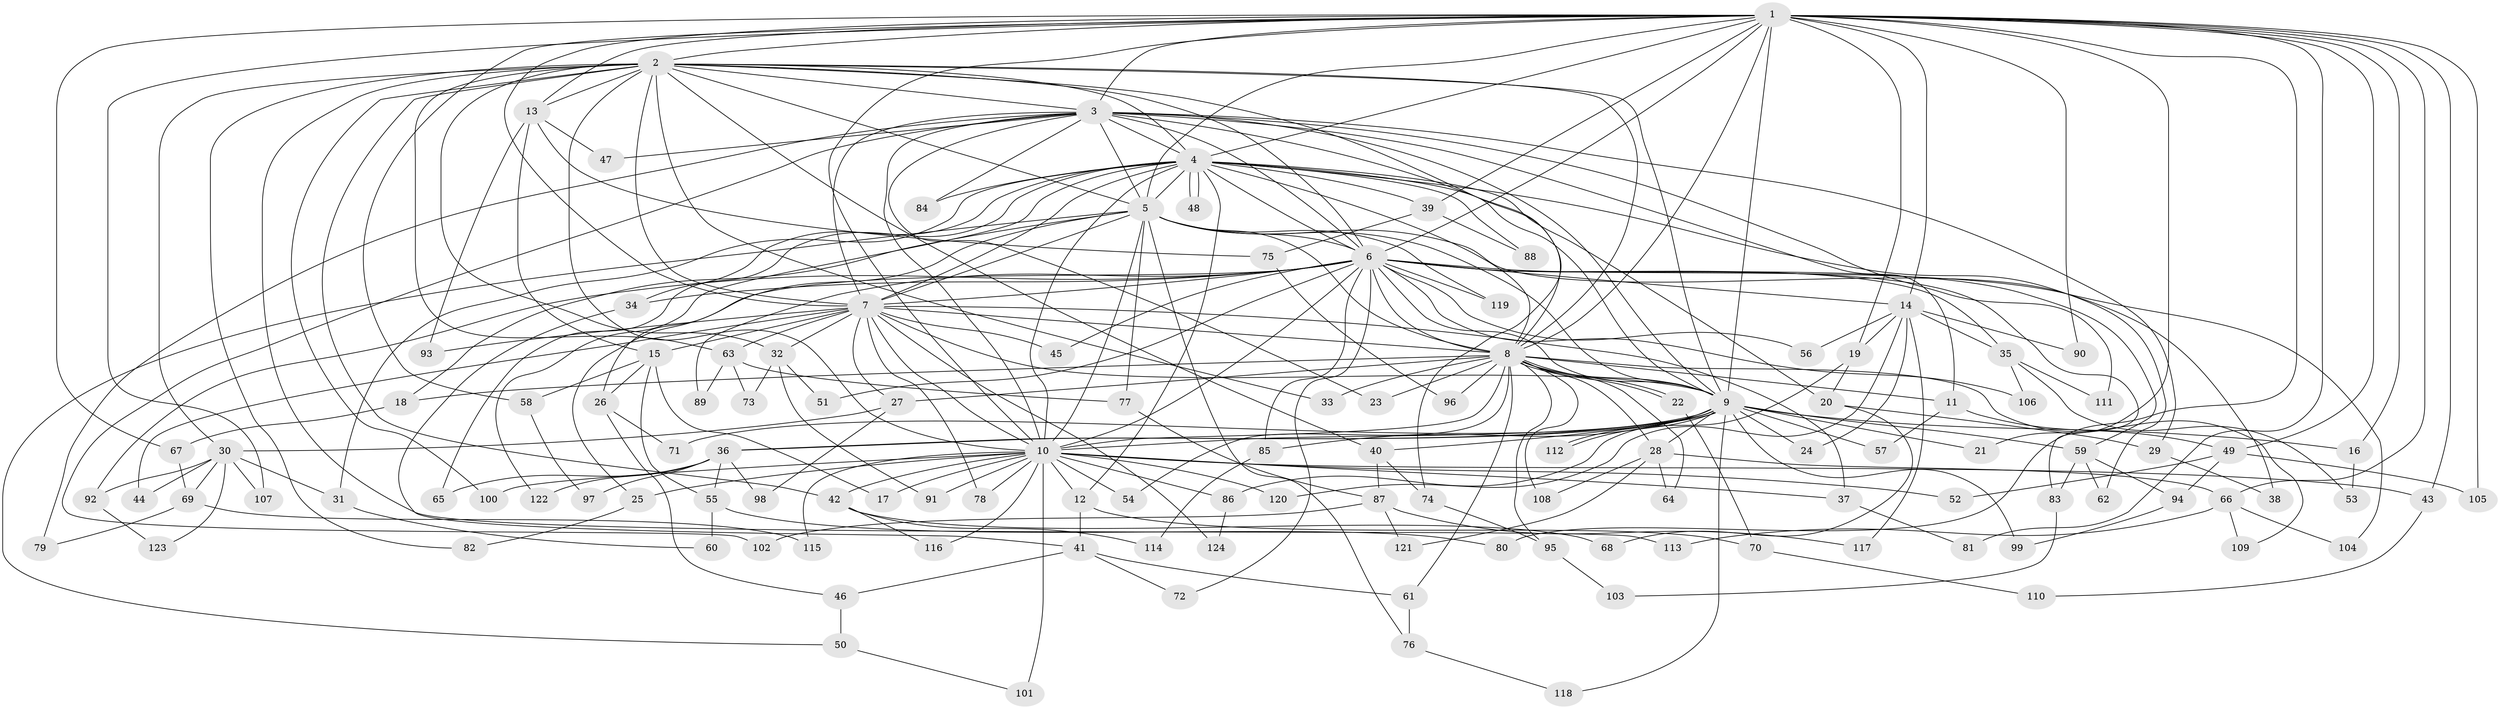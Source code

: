 // Generated by graph-tools (version 1.1) at 2025/45/03/09/25 04:45:53]
// undirected, 124 vertices, 273 edges
graph export_dot {
graph [start="1"]
  node [color=gray90,style=filled];
  1;
  2;
  3;
  4;
  5;
  6;
  7;
  8;
  9;
  10;
  11;
  12;
  13;
  14;
  15;
  16;
  17;
  18;
  19;
  20;
  21;
  22;
  23;
  24;
  25;
  26;
  27;
  28;
  29;
  30;
  31;
  32;
  33;
  34;
  35;
  36;
  37;
  38;
  39;
  40;
  41;
  42;
  43;
  44;
  45;
  46;
  47;
  48;
  49;
  50;
  51;
  52;
  53;
  54;
  55;
  56;
  57;
  58;
  59;
  60;
  61;
  62;
  63;
  64;
  65;
  66;
  67;
  68;
  69;
  70;
  71;
  72;
  73;
  74;
  75;
  76;
  77;
  78;
  79;
  80;
  81;
  82;
  83;
  84;
  85;
  86;
  87;
  88;
  89;
  90;
  91;
  92;
  93;
  94;
  95;
  96;
  97;
  98;
  99;
  100;
  101;
  102;
  103;
  104;
  105;
  106;
  107;
  108;
  109;
  110;
  111;
  112;
  113;
  114;
  115;
  116;
  117;
  118;
  119;
  120;
  121;
  122;
  123;
  124;
  1 -- 2;
  1 -- 3;
  1 -- 4;
  1 -- 5;
  1 -- 6;
  1 -- 7;
  1 -- 8;
  1 -- 9;
  1 -- 10;
  1 -- 13;
  1 -- 14;
  1 -- 16;
  1 -- 19;
  1 -- 21;
  1 -- 39;
  1 -- 43;
  1 -- 49;
  1 -- 58;
  1 -- 66;
  1 -- 67;
  1 -- 80;
  1 -- 81;
  1 -- 90;
  1 -- 105;
  1 -- 107;
  2 -- 3;
  2 -- 4;
  2 -- 5;
  2 -- 6;
  2 -- 7;
  2 -- 8;
  2 -- 9;
  2 -- 10;
  2 -- 13;
  2 -- 30;
  2 -- 32;
  2 -- 33;
  2 -- 40;
  2 -- 42;
  2 -- 63;
  2 -- 74;
  2 -- 82;
  2 -- 100;
  2 -- 113;
  3 -- 4;
  3 -- 5;
  3 -- 6;
  3 -- 7;
  3 -- 8;
  3 -- 9;
  3 -- 10;
  3 -- 11;
  3 -- 23;
  3 -- 29;
  3 -- 47;
  3 -- 79;
  3 -- 84;
  3 -- 102;
  3 -- 111;
  4 -- 5;
  4 -- 6;
  4 -- 7;
  4 -- 8;
  4 -- 9;
  4 -- 10;
  4 -- 12;
  4 -- 20;
  4 -- 31;
  4 -- 34;
  4 -- 39;
  4 -- 48;
  4 -- 48;
  4 -- 62;
  4 -- 65;
  4 -- 84;
  4 -- 88;
  4 -- 122;
  5 -- 6;
  5 -- 7;
  5 -- 8;
  5 -- 9;
  5 -- 10;
  5 -- 18;
  5 -- 26;
  5 -- 38;
  5 -- 50;
  5 -- 76;
  5 -- 77;
  5 -- 119;
  6 -- 7;
  6 -- 8;
  6 -- 9;
  6 -- 10;
  6 -- 14;
  6 -- 25;
  6 -- 34;
  6 -- 35;
  6 -- 45;
  6 -- 51;
  6 -- 56;
  6 -- 59;
  6 -- 72;
  6 -- 83;
  6 -- 85;
  6 -- 89;
  6 -- 92;
  6 -- 104;
  6 -- 106;
  6 -- 119;
  7 -- 8;
  7 -- 9;
  7 -- 10;
  7 -- 15;
  7 -- 27;
  7 -- 32;
  7 -- 37;
  7 -- 44;
  7 -- 45;
  7 -- 63;
  7 -- 78;
  7 -- 93;
  7 -- 124;
  8 -- 9;
  8 -- 10;
  8 -- 11;
  8 -- 18;
  8 -- 22;
  8 -- 22;
  8 -- 23;
  8 -- 27;
  8 -- 28;
  8 -- 33;
  8 -- 54;
  8 -- 61;
  8 -- 64;
  8 -- 95;
  8 -- 96;
  8 -- 108;
  8 -- 109;
  9 -- 10;
  9 -- 16;
  9 -- 21;
  9 -- 24;
  9 -- 28;
  9 -- 36;
  9 -- 36;
  9 -- 40;
  9 -- 57;
  9 -- 59;
  9 -- 71;
  9 -- 85;
  9 -- 99;
  9 -- 112;
  9 -- 112;
  9 -- 118;
  10 -- 12;
  10 -- 17;
  10 -- 25;
  10 -- 37;
  10 -- 42;
  10 -- 43;
  10 -- 52;
  10 -- 54;
  10 -- 78;
  10 -- 86;
  10 -- 91;
  10 -- 100;
  10 -- 101;
  10 -- 115;
  10 -- 116;
  10 -- 120;
  11 -- 49;
  11 -- 57;
  12 -- 41;
  12 -- 70;
  13 -- 15;
  13 -- 47;
  13 -- 75;
  13 -- 93;
  14 -- 19;
  14 -- 24;
  14 -- 35;
  14 -- 56;
  14 -- 90;
  14 -- 117;
  14 -- 120;
  15 -- 17;
  15 -- 26;
  15 -- 55;
  15 -- 58;
  16 -- 53;
  18 -- 67;
  19 -- 20;
  19 -- 86;
  20 -- 29;
  20 -- 68;
  22 -- 70;
  25 -- 82;
  26 -- 46;
  26 -- 71;
  27 -- 30;
  27 -- 98;
  28 -- 64;
  28 -- 66;
  28 -- 108;
  28 -- 121;
  29 -- 38;
  30 -- 31;
  30 -- 44;
  30 -- 69;
  30 -- 92;
  30 -- 107;
  30 -- 123;
  31 -- 60;
  32 -- 51;
  32 -- 73;
  32 -- 91;
  34 -- 41;
  35 -- 53;
  35 -- 106;
  35 -- 111;
  36 -- 55;
  36 -- 65;
  36 -- 97;
  36 -- 98;
  36 -- 122;
  37 -- 81;
  39 -- 75;
  39 -- 88;
  40 -- 74;
  40 -- 87;
  41 -- 46;
  41 -- 61;
  41 -- 72;
  42 -- 68;
  42 -- 114;
  42 -- 116;
  43 -- 110;
  46 -- 50;
  49 -- 52;
  49 -- 94;
  49 -- 105;
  50 -- 101;
  55 -- 60;
  55 -- 80;
  58 -- 97;
  59 -- 62;
  59 -- 83;
  59 -- 94;
  61 -- 76;
  63 -- 73;
  63 -- 77;
  63 -- 89;
  66 -- 104;
  66 -- 109;
  66 -- 113;
  67 -- 69;
  69 -- 79;
  69 -- 115;
  70 -- 110;
  74 -- 95;
  75 -- 96;
  76 -- 118;
  77 -- 87;
  83 -- 103;
  85 -- 114;
  86 -- 124;
  87 -- 102;
  87 -- 117;
  87 -- 121;
  92 -- 123;
  94 -- 99;
  95 -- 103;
}
